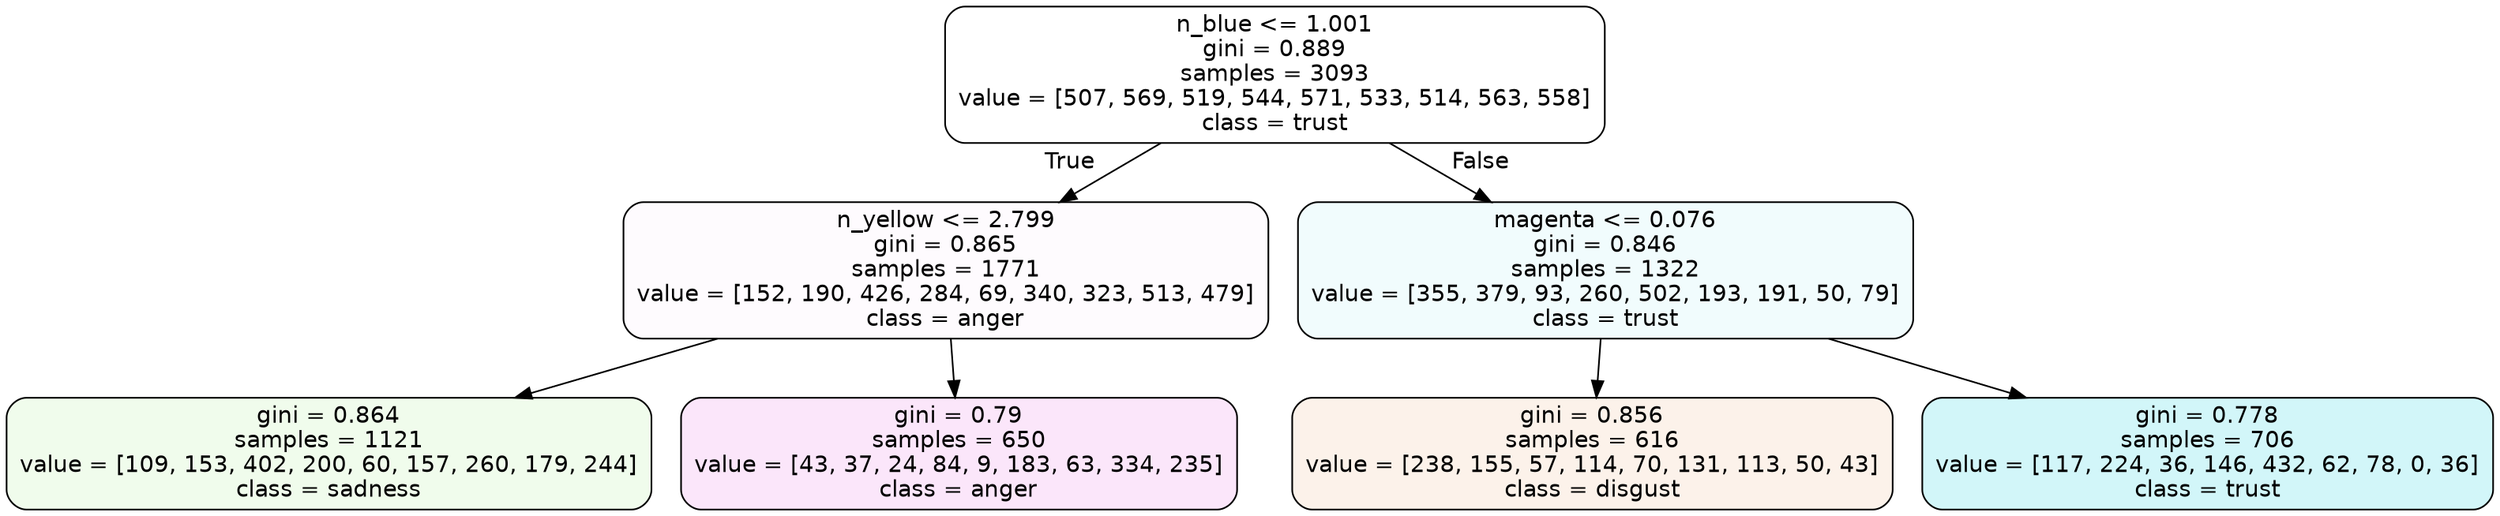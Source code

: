 digraph Tree {
node [shape=box, style="filled, rounded", color="black", fontname=helvetica] ;
edge [fontname=helvetica] ;
0 [label="n_blue <= 1.001\ngini = 0.889\nsamples = 3093\nvalue = [507, 569, 519, 544, 571, 533, 514, 563, 558]\nclass = trust", fillcolor="#39d7e500"] ;
1 [label="n_yellow <= 2.799\ngini = 0.865\nsamples = 1771\nvalue = [152, 190, 426, 284, 69, 340, 323, 513, 479]\nclass = anger", fillcolor="#e539d704"] ;
0 -> 1 [labeldistance=2.5, labelangle=45, headlabel="True"] ;
2 [label="gini = 0.864\nsamples = 1121\nvalue = [109, 153, 402, 200, 60, 157, 260, 179, 244]\nclass = sadness", fillcolor="#64e53918"] ;
1 -> 2 ;
3 [label="gini = 0.79\nsamples = 650\nvalue = [43, 37, 24, 84, 9, 183, 63, 334, 235]\nclass = anger", fillcolor="#e539d720"] ;
1 -> 3 ;
4 [label="magenta <= 0.076\ngini = 0.846\nsamples = 1322\nvalue = [355, 379, 93, 260, 502, 193, 191, 50, 79]\nclass = trust", fillcolor="#39d7e512"] ;
0 -> 4 [labeldistance=2.5, labelangle=-45, headlabel="False"] ;
5 [label="gini = 0.856\nsamples = 616\nvalue = [238, 155, 57, 114, 70, 131, 113, 50, 43]\nclass = disgust", fillcolor="#e581391a"] ;
4 -> 5 ;
6 [label="gini = 0.778\nsamples = 706\nvalue = [117, 224, 36, 146, 432, 62, 78, 0, 36]\nclass = trust", fillcolor="#39d7e53a"] ;
4 -> 6 ;
}